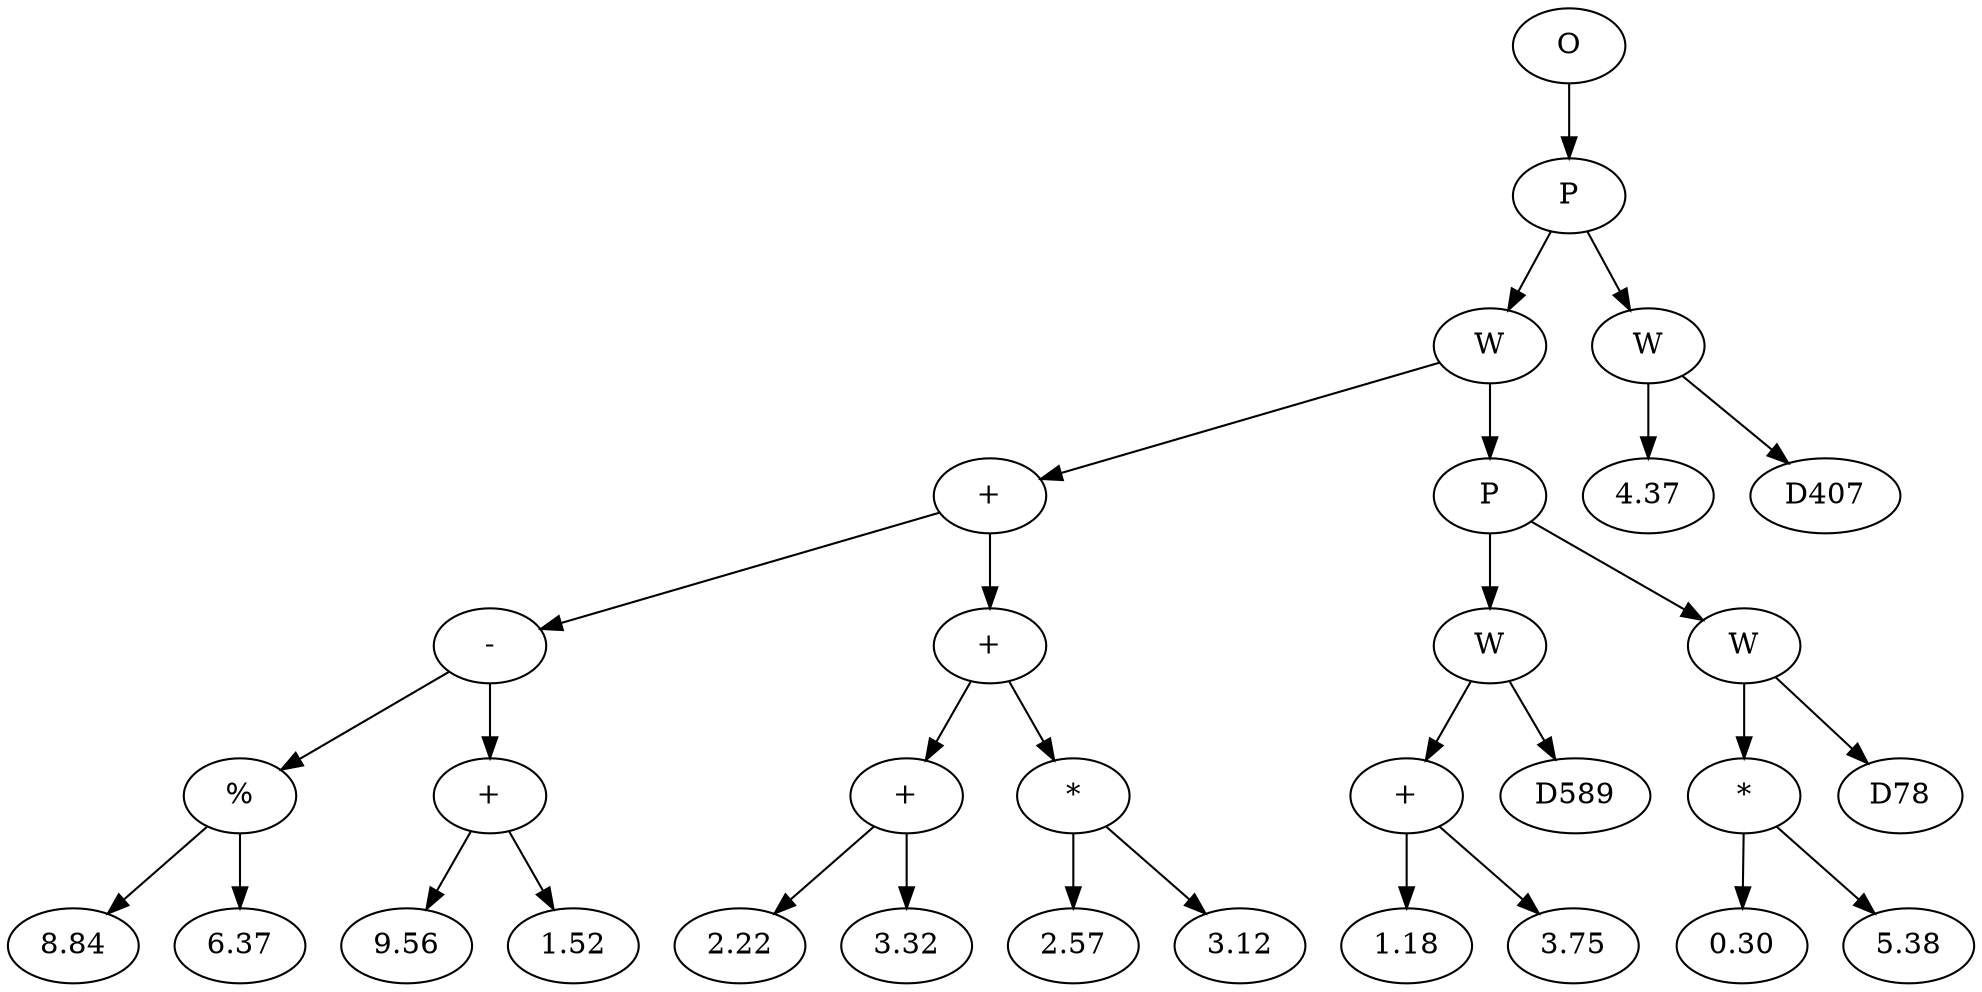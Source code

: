 // Tree
digraph {
	2945448 [label=O]
	2945449 [label=P]
	2945448 -> 2945449
	2945450 [label=W]
	2945449 -> 2945450
	2945451 [label="+"]
	2945450 -> 2945451
	2945452 [label="-"]
	2945451 -> 2945452
	2945453 [label="%"]
	2945452 -> 2945453
	2945454 [label=8.84]
	2945453 -> 2945454
	2945455 [label=6.37]
	2945453 -> 2945455
	2945456 [label="+"]
	2945452 -> 2945456
	2945457 [label=9.56]
	2945456 -> 2945457
	2945458 [label=1.52]
	2945456 -> 2945458
	2945459 [label="+"]
	2945451 -> 2945459
	2945460 [label="+"]
	2945459 -> 2945460
	2945461 [label=2.22]
	2945460 -> 2945461
	2945462 [label=3.32]
	2945460 -> 2945462
	2945463 [label="*"]
	2945459 -> 2945463
	2945464 [label=2.57]
	2945463 -> 2945464
	2945465 [label=3.12]
	2945463 -> 2945465
	2945466 [label=P]
	2945450 -> 2945466
	2945467 [label=W]
	2945466 -> 2945467
	2945468 [label="+"]
	2945467 -> 2945468
	2945469 [label=1.18]
	2945468 -> 2945469
	2945470 [label=3.75]
	2945468 -> 2945470
	2945471 [label=D589]
	2945467 -> 2945471
	2945472 [label=W]
	2945466 -> 2945472
	2945473 [label="*"]
	2945472 -> 2945473
	2945474 [label=0.30]
	2945473 -> 2945474
	2945475 [label=5.38]
	2945473 -> 2945475
	2945476 [label=D78]
	2945472 -> 2945476
	2945477 [label=W]
	2945449 -> 2945477
	2945478 [label=4.37]
	2945477 -> 2945478
	2945479 [label=D407]
	2945477 -> 2945479
}
